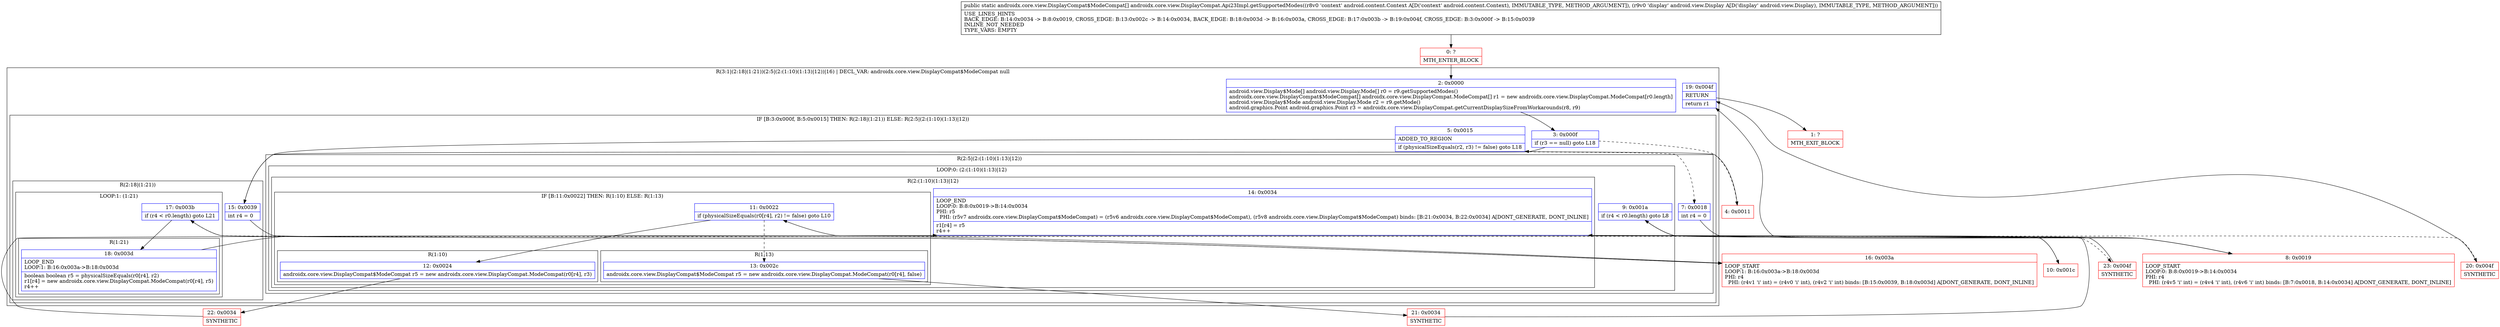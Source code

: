 digraph "CFG forandroidx.core.view.DisplayCompat.Api23Impl.getSupportedModes(Landroid\/content\/Context;Landroid\/view\/Display;)[Landroidx\/core\/view\/DisplayCompat$ModeCompat;" {
subgraph cluster_Region_1164659766 {
label = "R(3:1|(2:18|(1:21))(2:5|(2:(1:10)(1:13)|12))|16) | DECL_VAR: androidx.core.view.DisplayCompat$ModeCompat null\l";
node [shape=record,color=blue];
Node_2 [shape=record,label="{2\:\ 0x0000|android.view.Display$Mode[] android.view.Display.Mode[] r0 = r9.getSupportedModes()\landroidx.core.view.DisplayCompat$ModeCompat[] androidx.core.view.DisplayCompat.ModeCompat[] r1 = new androidx.core.view.DisplayCompat.ModeCompat[r0.length]\landroid.view.Display$Mode android.view.Display.Mode r2 = r9.getMode()\landroid.graphics.Point android.graphics.Point r3 = androidx.core.view.DisplayCompat.getCurrentDisplaySizeFromWorkarounds(r8, r9)\l}"];
subgraph cluster_IfRegion_1286545952 {
label = "IF [B:3:0x000f, B:5:0x0015] THEN: R(2:18|(1:21)) ELSE: R(2:5|(2:(1:10)(1:13)|12))";
node [shape=record,color=blue];
Node_3 [shape=record,label="{3\:\ 0x000f|if (r3 == null) goto L18\l}"];
Node_5 [shape=record,label="{5\:\ 0x0015|ADDED_TO_REGION\l|if (physicalSizeEquals(r2, r3) != false) goto L18\l}"];
subgraph cluster_Region_2053586908 {
label = "R(2:18|(1:21))";
node [shape=record,color=blue];
Node_15 [shape=record,label="{15\:\ 0x0039|int r4 = 0\l}"];
subgraph cluster_LoopRegion_1491747977 {
label = "LOOP:1: (1:21)";
node [shape=record,color=blue];
Node_17 [shape=record,label="{17\:\ 0x003b|if (r4 \< r0.length) goto L21\l}"];
subgraph cluster_Region_617823493 {
label = "R(1:21)";
node [shape=record,color=blue];
Node_18 [shape=record,label="{18\:\ 0x003d|LOOP_END\lLOOP:1: B:16:0x003a\-\>B:18:0x003d\l|boolean boolean r5 = physicalSizeEquals(r0[r4], r2)\lr1[r4] = new androidx.core.view.DisplayCompat.ModeCompat(r0[r4], r5)\lr4++\l}"];
}
}
}
subgraph cluster_Region_1075076378 {
label = "R(2:5|(2:(1:10)(1:13)|12))";
node [shape=record,color=blue];
Node_7 [shape=record,label="{7\:\ 0x0018|int r4 = 0\l}"];
subgraph cluster_LoopRegion_1421854126 {
label = "LOOP:0: (2:(1:10)(1:13)|12)";
node [shape=record,color=blue];
Node_9 [shape=record,label="{9\:\ 0x001a|if (r4 \< r0.length) goto L8\l}"];
subgraph cluster_Region_1456532664 {
label = "R(2:(1:10)(1:13)|12)";
node [shape=record,color=blue];
subgraph cluster_IfRegion_1261054451 {
label = "IF [B:11:0x0022] THEN: R(1:10) ELSE: R(1:13)";
node [shape=record,color=blue];
Node_11 [shape=record,label="{11\:\ 0x0022|if (physicalSizeEquals(r0[r4], r2) != false) goto L10\l}"];
subgraph cluster_Region_1097785875 {
label = "R(1:10)";
node [shape=record,color=blue];
Node_12 [shape=record,label="{12\:\ 0x0024|androidx.core.view.DisplayCompat$ModeCompat r5 = new androidx.core.view.DisplayCompat.ModeCompat(r0[r4], r3)\l}"];
}
subgraph cluster_Region_2087244846 {
label = "R(1:13)";
node [shape=record,color=blue];
Node_13 [shape=record,label="{13\:\ 0x002c|androidx.core.view.DisplayCompat$ModeCompat r5 = new androidx.core.view.DisplayCompat.ModeCompat(r0[r4], false)\l}"];
}
}
Node_14 [shape=record,label="{14\:\ 0x0034|LOOP_END\lLOOP:0: B:8:0x0019\-\>B:14:0x0034\lPHI: r5 \l  PHI: (r5v7 androidx.core.view.DisplayCompat$ModeCompat) = (r5v6 androidx.core.view.DisplayCompat$ModeCompat), (r5v8 androidx.core.view.DisplayCompat$ModeCompat) binds: [B:21:0x0034, B:22:0x0034] A[DONT_GENERATE, DONT_INLINE]\l|r1[r4] = r5\lr4++\l}"];
}
}
}
}
Node_19 [shape=record,label="{19\:\ 0x004f|RETURN\l|return r1\l}"];
}
Node_0 [shape=record,color=red,label="{0\:\ ?|MTH_ENTER_BLOCK\l}"];
Node_4 [shape=record,color=red,label="{4\:\ 0x0011}"];
Node_8 [shape=record,color=red,label="{8\:\ 0x0019|LOOP_START\lLOOP:0: B:8:0x0019\-\>B:14:0x0034\lPHI: r4 \l  PHI: (r4v5 'i' int) = (r4v4 'i' int), (r4v6 'i' int) binds: [B:7:0x0018, B:14:0x0034] A[DONT_GENERATE, DONT_INLINE]\l}"];
Node_10 [shape=record,color=red,label="{10\:\ 0x001c}"];
Node_22 [shape=record,color=red,label="{22\:\ 0x0034|SYNTHETIC\l}"];
Node_21 [shape=record,color=red,label="{21\:\ 0x0034|SYNTHETIC\l}"];
Node_20 [shape=record,color=red,label="{20\:\ 0x004f|SYNTHETIC\l}"];
Node_1 [shape=record,color=red,label="{1\:\ ?|MTH_EXIT_BLOCK\l}"];
Node_16 [shape=record,color=red,label="{16\:\ 0x003a|LOOP_START\lLOOP:1: B:16:0x003a\-\>B:18:0x003d\lPHI: r4 \l  PHI: (r4v1 'i' int) = (r4v0 'i' int), (r4v2 'i' int) binds: [B:15:0x0039, B:18:0x003d] A[DONT_GENERATE, DONT_INLINE]\l}"];
Node_23 [shape=record,color=red,label="{23\:\ 0x004f|SYNTHETIC\l}"];
MethodNode[shape=record,label="{public static androidx.core.view.DisplayCompat$ModeCompat[] androidx.core.view.DisplayCompat.Api23Impl.getSupportedModes((r8v0 'context' android.content.Context A[D('context' android.content.Context), IMMUTABLE_TYPE, METHOD_ARGUMENT]), (r9v0 'display' android.view.Display A[D('display' android.view.Display), IMMUTABLE_TYPE, METHOD_ARGUMENT]))  | USE_LINES_HINTS\lBACK_EDGE: B:14:0x0034 \-\> B:8:0x0019, CROSS_EDGE: B:13:0x002c \-\> B:14:0x0034, BACK_EDGE: B:18:0x003d \-\> B:16:0x003a, CROSS_EDGE: B:17:0x003b \-\> B:19:0x004f, CROSS_EDGE: B:3:0x000f \-\> B:15:0x0039\lINLINE_NOT_NEEDED\lTYPE_VARS: EMPTY\l}"];
MethodNode -> Node_0;Node_2 -> Node_3;
Node_3 -> Node_4[style=dashed];
Node_3 -> Node_15;
Node_5 -> Node_7[style=dashed];
Node_5 -> Node_15;
Node_15 -> Node_16;
Node_17 -> Node_18;
Node_17 -> Node_23[style=dashed];
Node_18 -> Node_16;
Node_7 -> Node_8;
Node_9 -> Node_10;
Node_9 -> Node_20[style=dashed];
Node_11 -> Node_12;
Node_11 -> Node_13[style=dashed];
Node_12 -> Node_22;
Node_13 -> Node_21;
Node_14 -> Node_8;
Node_19 -> Node_1;
Node_0 -> Node_2;
Node_4 -> Node_5;
Node_8 -> Node_9;
Node_10 -> Node_11;
Node_22 -> Node_14;
Node_21 -> Node_14;
Node_20 -> Node_19;
Node_16 -> Node_17;
Node_23 -> Node_19;
}

